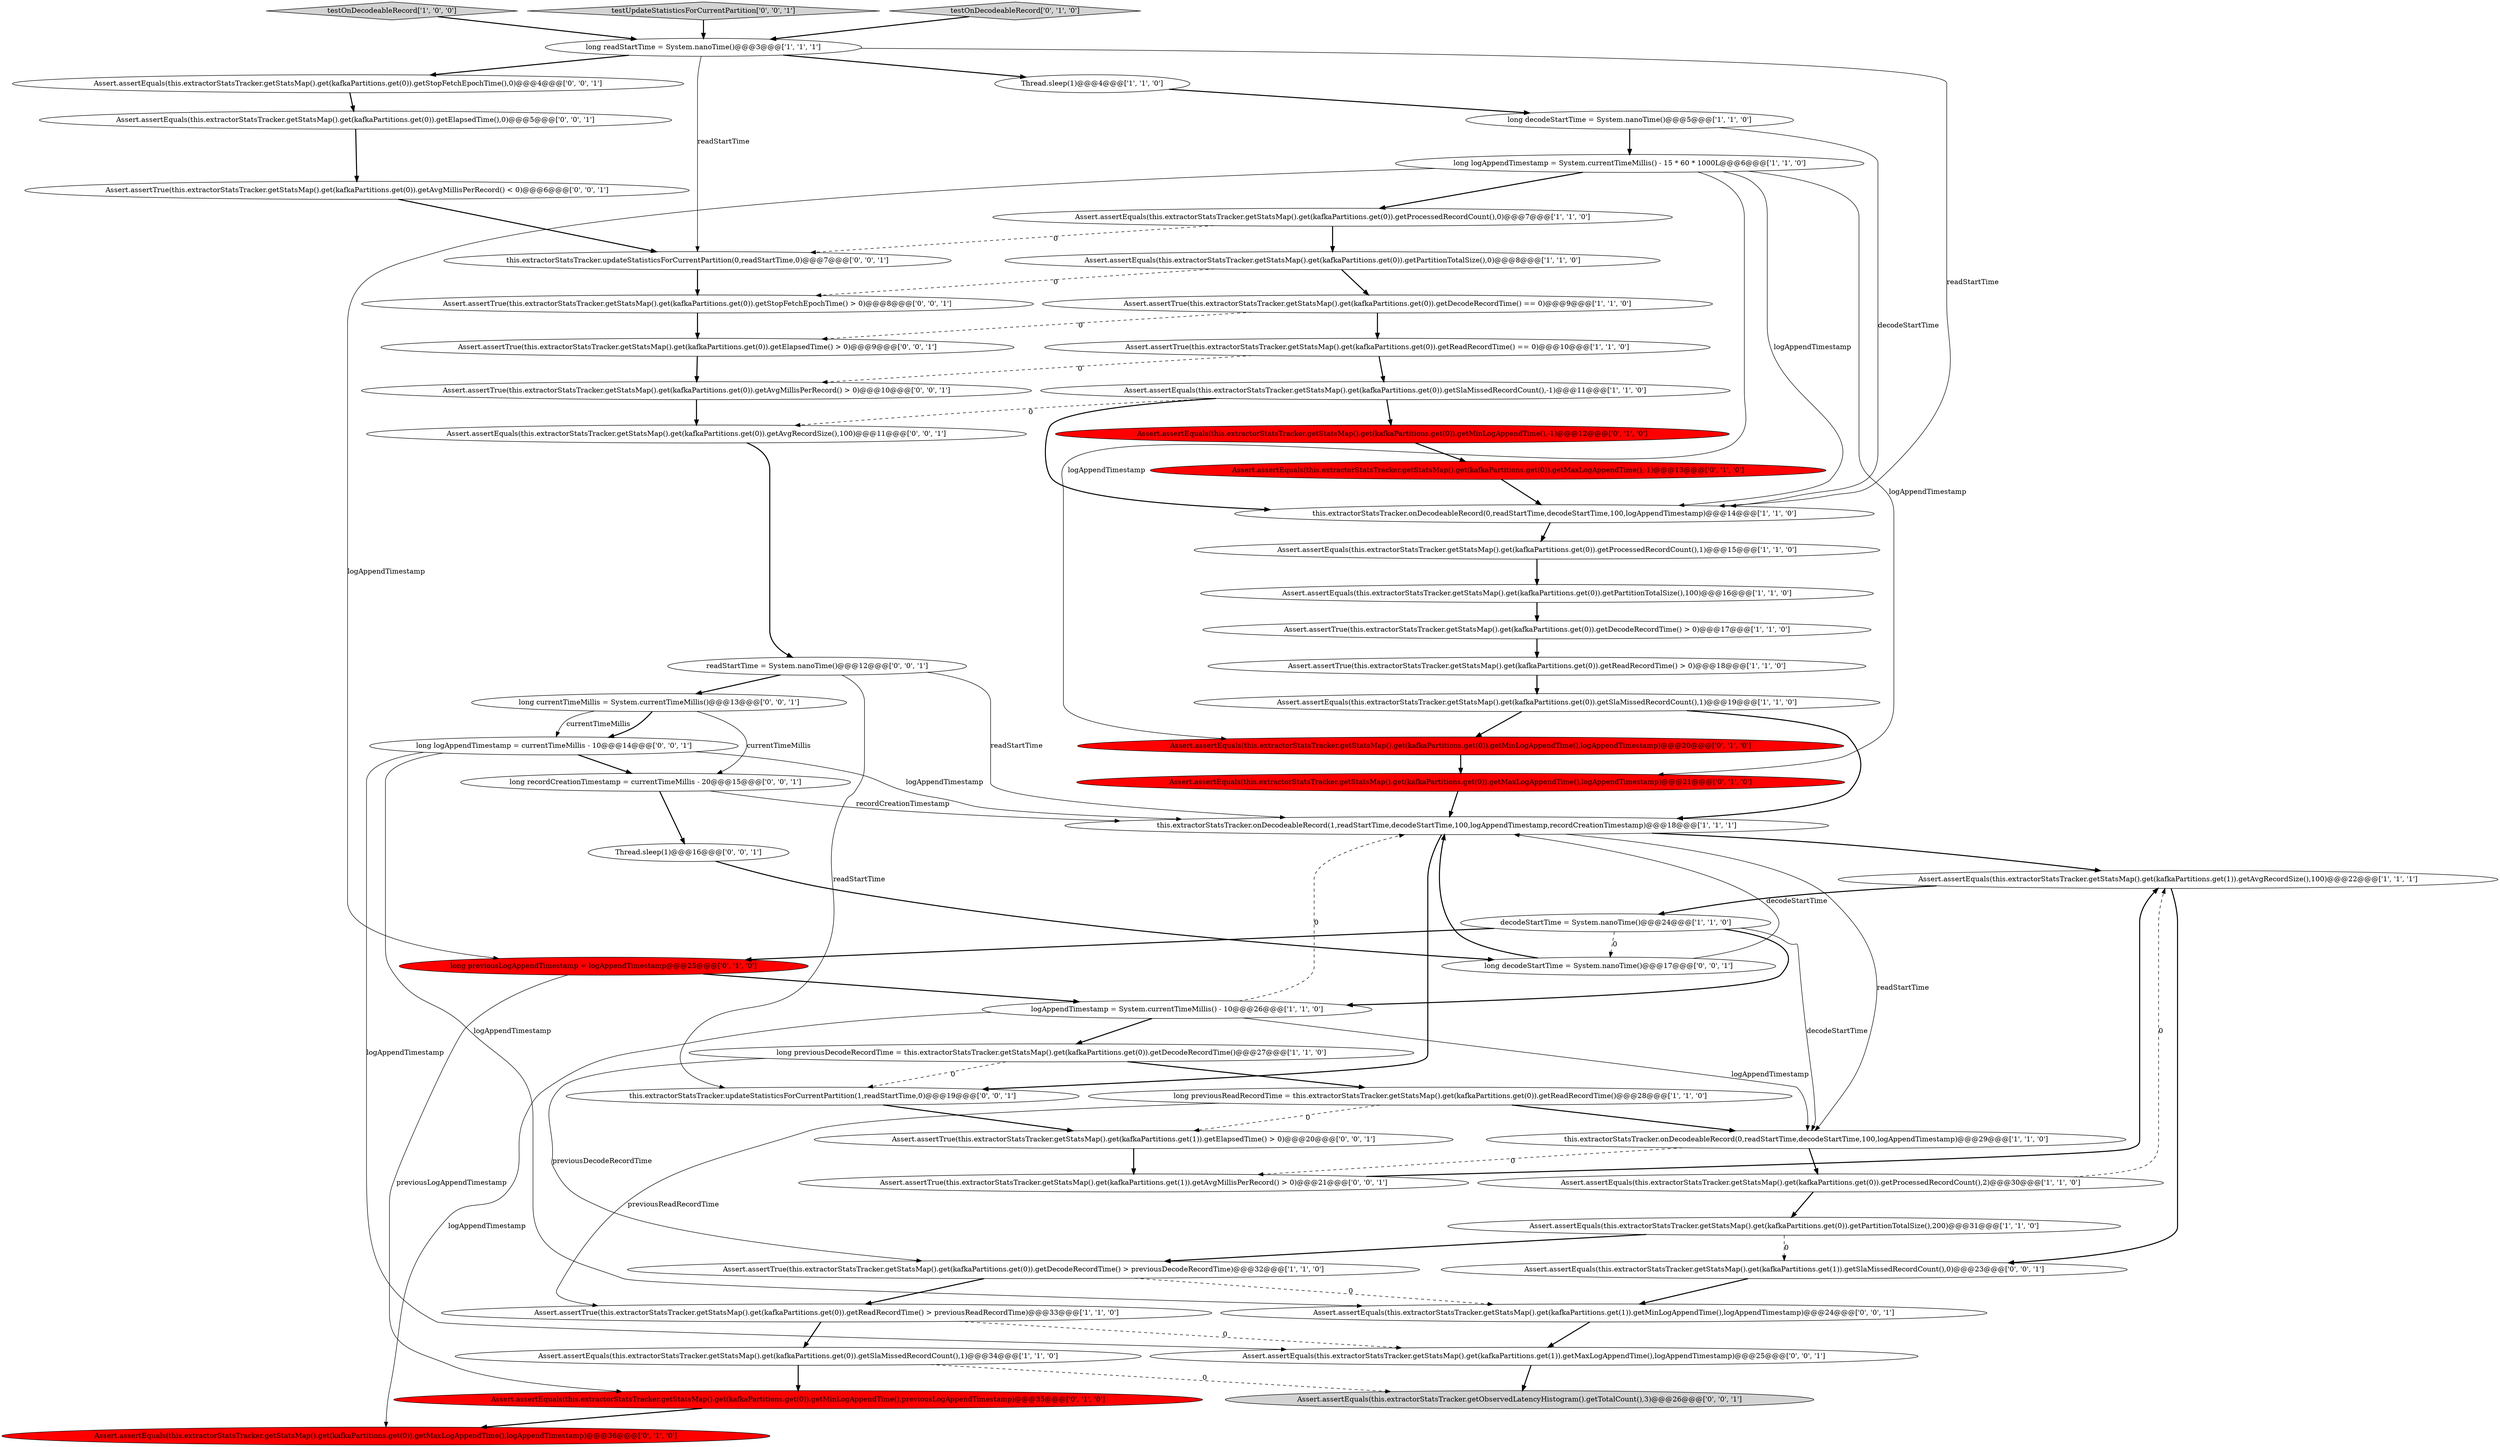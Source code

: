 digraph {
17 [style = filled, label = "Assert.assertTrue(this.extractorStatsTracker.getStatsMap().get(kafkaPartitions.get(0)).getReadRecordTime() > previousReadRecordTime)@@@33@@@['1', '1', '0']", fillcolor = white, shape = ellipse image = "AAA0AAABBB1BBB"];
26 [style = filled, label = "long decodeStartTime = System.nanoTime()@@@5@@@['1', '1', '0']", fillcolor = white, shape = ellipse image = "AAA0AAABBB1BBB"];
24 [style = filled, label = "Assert.assertTrue(this.extractorStatsTracker.getStatsMap().get(kafkaPartitions.get(0)).getReadRecordTime() == 0)@@@10@@@['1', '1', '0']", fillcolor = white, shape = ellipse image = "AAA0AAABBB1BBB"];
43 [style = filled, label = "Assert.assertTrue(this.extractorStatsTracker.getStatsMap().get(kafkaPartitions.get(1)).getElapsedTime() > 0)@@@20@@@['0', '0', '1']", fillcolor = white, shape = ellipse image = "AAA0AAABBB3BBB"];
41 [style = filled, label = "readStartTime = System.nanoTime()@@@12@@@['0', '0', '1']", fillcolor = white, shape = ellipse image = "AAA0AAABBB3BBB"];
39 [style = filled, label = "Assert.assertTrue(this.extractorStatsTracker.getStatsMap().get(kafkaPartitions.get(0)).getElapsedTime() > 0)@@@9@@@['0', '0', '1']", fillcolor = white, shape = ellipse image = "AAA0AAABBB3BBB"];
34 [style = filled, label = "long previousLogAppendTimestamp = logAppendTimestamp@@@25@@@['0', '1', '0']", fillcolor = red, shape = ellipse image = "AAA1AAABBB2BBB"];
38 [style = filled, label = "Assert.assertTrue(this.extractorStatsTracker.getStatsMap().get(kafkaPartitions.get(0)).getAvgMillisPerRecord() < 0)@@@6@@@['0', '0', '1']", fillcolor = white, shape = ellipse image = "AAA0AAABBB3BBB"];
6 [style = filled, label = "testOnDecodeableRecord['1', '0', '0']", fillcolor = lightgray, shape = diamond image = "AAA0AAABBB1BBB"];
27 [style = filled, label = "Assert.assertTrue(this.extractorStatsTracker.getStatsMap().get(kafkaPartitions.get(0)).getDecodeRecordTime() == 0)@@@9@@@['1', '1', '0']", fillcolor = white, shape = ellipse image = "AAA0AAABBB1BBB"];
8 [style = filled, label = "Assert.assertTrue(this.extractorStatsTracker.getStatsMap().get(kafkaPartitions.get(0)).getReadRecordTime() > 0)@@@18@@@['1', '1', '0']", fillcolor = white, shape = ellipse image = "AAA0AAABBB1BBB"];
1 [style = filled, label = "long previousReadRecordTime = this.extractorStatsTracker.getStatsMap().get(kafkaPartitions.get(0)).getReadRecordTime()@@@28@@@['1', '1', '0']", fillcolor = white, shape = ellipse image = "AAA0AAABBB1BBB"];
0 [style = filled, label = "this.extractorStatsTracker.onDecodeableRecord(1,readStartTime,decodeStartTime,100,logAppendTimestamp,recordCreationTimestamp)@@@18@@@['1', '1', '1']", fillcolor = white, shape = ellipse image = "AAA0AAABBB1BBB"];
18 [style = filled, label = "Assert.assertTrue(this.extractorStatsTracker.getStatsMap().get(kafkaPartitions.get(0)).getDecodeRecordTime() > 0)@@@17@@@['1', '1', '0']", fillcolor = white, shape = ellipse image = "AAA0AAABBB1BBB"];
28 [style = filled, label = "Assert.assertEquals(this.extractorStatsTracker.getStatsMap().get(kafkaPartitions.get(0)).getMaxLogAppendTime(),-1)@@@13@@@['0', '1', '0']", fillcolor = red, shape = ellipse image = "AAA1AAABBB2BBB"];
51 [style = filled, label = "long currentTimeMillis = System.currentTimeMillis()@@@13@@@['0', '0', '1']", fillcolor = white, shape = ellipse image = "AAA0AAABBB3BBB"];
12 [style = filled, label = "Assert.assertEquals(this.extractorStatsTracker.getStatsMap().get(kafkaPartitions.get(0)).getSlaMissedRecordCount(),-1)@@@11@@@['1', '1', '0']", fillcolor = white, shape = ellipse image = "AAA0AAABBB1BBB"];
15 [style = filled, label = "Assert.assertEquals(this.extractorStatsTracker.getStatsMap().get(kafkaPartitions.get(1)).getAvgRecordSize(),100)@@@22@@@['1', '1', '1']", fillcolor = white, shape = ellipse image = "AAA0AAABBB1BBB"];
40 [style = filled, label = "Thread.sleep(1)@@@16@@@['0', '0', '1']", fillcolor = white, shape = ellipse image = "AAA0AAABBB3BBB"];
20 [style = filled, label = "Assert.assertEquals(this.extractorStatsTracker.getStatsMap().get(kafkaPartitions.get(0)).getSlaMissedRecordCount(),1)@@@34@@@['1', '1', '0']", fillcolor = white, shape = ellipse image = "AAA0AAABBB1BBB"];
3 [style = filled, label = "Assert.assertEquals(this.extractorStatsTracker.getStatsMap().get(kafkaPartitions.get(0)).getPartitionTotalSize(),0)@@@8@@@['1', '1', '0']", fillcolor = white, shape = ellipse image = "AAA0AAABBB1BBB"];
13 [style = filled, label = "Assert.assertEquals(this.extractorStatsTracker.getStatsMap().get(kafkaPartitions.get(0)).getSlaMissedRecordCount(),1)@@@19@@@['1', '1', '0']", fillcolor = white, shape = ellipse image = "AAA0AAABBB1BBB"];
23 [style = filled, label = "Assert.assertEquals(this.extractorStatsTracker.getStatsMap().get(kafkaPartitions.get(0)).getPartitionTotalSize(),200)@@@31@@@['1', '1', '0']", fillcolor = white, shape = ellipse image = "AAA0AAABBB1BBB"];
42 [style = filled, label = "long decodeStartTime = System.nanoTime()@@@17@@@['0', '0', '1']", fillcolor = white, shape = ellipse image = "AAA0AAABBB3BBB"];
11 [style = filled, label = "Assert.assertEquals(this.extractorStatsTracker.getStatsMap().get(kafkaPartitions.get(0)).getProcessedRecordCount(),0)@@@7@@@['1', '1', '0']", fillcolor = white, shape = ellipse image = "AAA0AAABBB1BBB"];
2 [style = filled, label = "this.extractorStatsTracker.onDecodeableRecord(0,readStartTime,decodeStartTime,100,logAppendTimestamp)@@@29@@@['1', '1', '0']", fillcolor = white, shape = ellipse image = "AAA0AAABBB1BBB"];
22 [style = filled, label = "long readStartTime = System.nanoTime()@@@3@@@['1', '1', '1']", fillcolor = white, shape = ellipse image = "AAA0AAABBB1BBB"];
46 [style = filled, label = "Assert.assertEquals(this.extractorStatsTracker.getObservedLatencyHistogram().getTotalCount(),3)@@@26@@@['0', '0', '1']", fillcolor = lightgray, shape = ellipse image = "AAA0AAABBB3BBB"];
36 [style = filled, label = "Assert.assertEquals(this.extractorStatsTracker.getStatsMap().get(kafkaPartitions.get(1)).getMaxLogAppendTime(),logAppendTimestamp)@@@25@@@['0', '0', '1']", fillcolor = white, shape = ellipse image = "AAA0AAABBB3BBB"];
47 [style = filled, label = "Assert.assertTrue(this.extractorStatsTracker.getStatsMap().get(kafkaPartitions.get(0)).getAvgMillisPerRecord() > 0)@@@10@@@['0', '0', '1']", fillcolor = white, shape = ellipse image = "AAA0AAABBB3BBB"];
30 [style = filled, label = "Assert.assertEquals(this.extractorStatsTracker.getStatsMap().get(kafkaPartitions.get(0)).getMaxLogAppendTime(),logAppendTimestamp)@@@36@@@['0', '1', '0']", fillcolor = red, shape = ellipse image = "AAA1AAABBB2BBB"];
52 [style = filled, label = "Assert.assertEquals(this.extractorStatsTracker.getStatsMap().get(kafkaPartitions.get(0)).getAvgRecordSize(),100)@@@11@@@['0', '0', '1']", fillcolor = white, shape = ellipse image = "AAA0AAABBB3BBB"];
48 [style = filled, label = "this.extractorStatsTracker.updateStatisticsForCurrentPartition(1,readStartTime,0)@@@19@@@['0', '0', '1']", fillcolor = white, shape = ellipse image = "AAA0AAABBB3BBB"];
7 [style = filled, label = "long logAppendTimestamp = System.currentTimeMillis() - 15 * 60 * 1000L@@@6@@@['1', '1', '0']", fillcolor = white, shape = ellipse image = "AAA0AAABBB1BBB"];
4 [style = filled, label = "this.extractorStatsTracker.onDecodeableRecord(0,readStartTime,decodeStartTime,100,logAppendTimestamp)@@@14@@@['1', '1', '0']", fillcolor = white, shape = ellipse image = "AAA0AAABBB1BBB"];
49 [style = filled, label = "this.extractorStatsTracker.updateStatisticsForCurrentPartition(0,readStartTime,0)@@@7@@@['0', '0', '1']", fillcolor = white, shape = ellipse image = "AAA0AAABBB3BBB"];
56 [style = filled, label = "long recordCreationTimestamp = currentTimeMillis - 20@@@15@@@['0', '0', '1']", fillcolor = white, shape = ellipse image = "AAA0AAABBB3BBB"];
29 [style = filled, label = "Assert.assertEquals(this.extractorStatsTracker.getStatsMap().get(kafkaPartitions.get(0)).getMinLogAppendTime(),previousLogAppendTimestamp)@@@35@@@['0', '1', '0']", fillcolor = red, shape = ellipse image = "AAA1AAABBB2BBB"];
14 [style = filled, label = "Thread.sleep(1)@@@4@@@['1', '1', '0']", fillcolor = white, shape = ellipse image = "AAA0AAABBB1BBB"];
35 [style = filled, label = "Assert.assertEquals(this.extractorStatsTracker.getStatsMap().get(kafkaPartitions.get(0)).getMinLogAppendTime(),logAppendTimestamp)@@@20@@@['0', '1', '0']", fillcolor = red, shape = ellipse image = "AAA1AAABBB2BBB"];
37 [style = filled, label = "Assert.assertEquals(this.extractorStatsTracker.getStatsMap().get(kafkaPartitions.get(0)).getStopFetchEpochTime(),0)@@@4@@@['0', '0', '1']", fillcolor = white, shape = ellipse image = "AAA0AAABBB3BBB"];
32 [style = filled, label = "Assert.assertEquals(this.extractorStatsTracker.getStatsMap().get(kafkaPartitions.get(0)).getMaxLogAppendTime(),logAppendTimestamp)@@@21@@@['0', '1', '0']", fillcolor = red, shape = ellipse image = "AAA1AAABBB2BBB"];
50 [style = filled, label = "long logAppendTimestamp = currentTimeMillis - 10@@@14@@@['0', '0', '1']", fillcolor = white, shape = ellipse image = "AAA0AAABBB3BBB"];
53 [style = filled, label = "Assert.assertTrue(this.extractorStatsTracker.getStatsMap().get(kafkaPartitions.get(1)).getAvgMillisPerRecord() > 0)@@@21@@@['0', '0', '1']", fillcolor = white, shape = ellipse image = "AAA0AAABBB3BBB"];
55 [style = filled, label = "Assert.assertEquals(this.extractorStatsTracker.getStatsMap().get(kafkaPartitions.get(1)).getMinLogAppendTime(),logAppendTimestamp)@@@24@@@['0', '0', '1']", fillcolor = white, shape = ellipse image = "AAA0AAABBB3BBB"];
25 [style = filled, label = "Assert.assertEquals(this.extractorStatsTracker.getStatsMap().get(kafkaPartitions.get(0)).getProcessedRecordCount(),1)@@@15@@@['1', '1', '0']", fillcolor = white, shape = ellipse image = "AAA0AAABBB1BBB"];
19 [style = filled, label = "Assert.assertEquals(this.extractorStatsTracker.getStatsMap().get(kafkaPartitions.get(0)).getProcessedRecordCount(),2)@@@30@@@['1', '1', '0']", fillcolor = white, shape = ellipse image = "AAA0AAABBB1BBB"];
33 [style = filled, label = "Assert.assertEquals(this.extractorStatsTracker.getStatsMap().get(kafkaPartitions.get(0)).getMinLogAppendTime(),-1)@@@12@@@['0', '1', '0']", fillcolor = red, shape = ellipse image = "AAA1AAABBB2BBB"];
45 [style = filled, label = "Assert.assertTrue(this.extractorStatsTracker.getStatsMap().get(kafkaPartitions.get(0)).getStopFetchEpochTime() > 0)@@@8@@@['0', '0', '1']", fillcolor = white, shape = ellipse image = "AAA0AAABBB3BBB"];
54 [style = filled, label = "Assert.assertEquals(this.extractorStatsTracker.getStatsMap().get(kafkaPartitions.get(1)).getSlaMissedRecordCount(),0)@@@23@@@['0', '0', '1']", fillcolor = white, shape = ellipse image = "AAA0AAABBB3BBB"];
9 [style = filled, label = "logAppendTimestamp = System.currentTimeMillis() - 10@@@26@@@['1', '1', '0']", fillcolor = white, shape = ellipse image = "AAA0AAABBB1BBB"];
44 [style = filled, label = "testUpdateStatisticsForCurrentPartition['0', '0', '1']", fillcolor = lightgray, shape = diamond image = "AAA0AAABBB3BBB"];
57 [style = filled, label = "Assert.assertEquals(this.extractorStatsTracker.getStatsMap().get(kafkaPartitions.get(0)).getElapsedTime(),0)@@@5@@@['0', '0', '1']", fillcolor = white, shape = ellipse image = "AAA0AAABBB3BBB"];
16 [style = filled, label = "long previousDecodeRecordTime = this.extractorStatsTracker.getStatsMap().get(kafkaPartitions.get(0)).getDecodeRecordTime()@@@27@@@['1', '1', '0']", fillcolor = white, shape = ellipse image = "AAA0AAABBB1BBB"];
10 [style = filled, label = "decodeStartTime = System.nanoTime()@@@24@@@['1', '1', '0']", fillcolor = white, shape = ellipse image = "AAA0AAABBB1BBB"];
5 [style = filled, label = "Assert.assertEquals(this.extractorStatsTracker.getStatsMap().get(kafkaPartitions.get(0)).getPartitionTotalSize(),100)@@@16@@@['1', '1', '0']", fillcolor = white, shape = ellipse image = "AAA0AAABBB1BBB"];
21 [style = filled, label = "Assert.assertTrue(this.extractorStatsTracker.getStatsMap().get(kafkaPartitions.get(0)).getDecodeRecordTime() > previousDecodeRecordTime)@@@32@@@['1', '1', '0']", fillcolor = white, shape = ellipse image = "AAA0AAABBB1BBB"];
31 [style = filled, label = "testOnDecodeableRecord['0', '1', '0']", fillcolor = lightgray, shape = diamond image = "AAA0AAABBB2BBB"];
54->55 [style = bold, label=""];
15->10 [style = bold, label=""];
55->36 [style = bold, label=""];
34->9 [style = bold, label=""];
4->25 [style = bold, label=""];
50->36 [style = solid, label="logAppendTimestamp"];
29->30 [style = bold, label=""];
6->22 [style = bold, label=""];
22->37 [style = bold, label=""];
34->29 [style = solid, label="previousLogAppendTimestamp"];
32->0 [style = bold, label=""];
7->4 [style = solid, label="logAppendTimestamp"];
50->55 [style = solid, label="logAppendTimestamp"];
15->54 [style = bold, label=""];
50->56 [style = bold, label=""];
56->0 [style = solid, label="recordCreationTimestamp"];
0->15 [style = bold, label=""];
9->16 [style = bold, label=""];
3->27 [style = bold, label=""];
20->46 [style = dashed, label="0"];
51->50 [style = bold, label=""];
38->49 [style = bold, label=""];
22->4 [style = solid, label="readStartTime"];
50->0 [style = solid, label="logAppendTimestamp"];
48->43 [style = bold, label=""];
43->53 [style = bold, label=""];
57->38 [style = bold, label=""];
39->47 [style = bold, label=""];
24->47 [style = dashed, label="0"];
41->0 [style = solid, label="readStartTime"];
17->36 [style = dashed, label="0"];
17->20 [style = bold, label=""];
42->0 [style = solid, label="decodeStartTime"];
9->2 [style = solid, label="logAppendTimestamp"];
7->11 [style = bold, label=""];
16->21 [style = solid, label="previousDecodeRecordTime"];
26->7 [style = bold, label=""];
9->30 [style = solid, label="logAppendTimestamp"];
1->43 [style = dashed, label="0"];
33->28 [style = bold, label=""];
1->17 [style = solid, label="previousReadRecordTime"];
11->49 [style = dashed, label="0"];
36->46 [style = bold, label=""];
16->48 [style = dashed, label="0"];
10->34 [style = bold, label=""];
9->0 [style = dashed, label="0"];
12->33 [style = bold, label=""];
0->48 [style = bold, label=""];
44->22 [style = bold, label=""];
22->14 [style = bold, label=""];
56->40 [style = bold, label=""];
7->35 [style = solid, label="logAppendTimestamp"];
7->34 [style = solid, label="logAppendTimestamp"];
13->0 [style = bold, label=""];
19->15 [style = dashed, label="0"];
49->45 [style = bold, label=""];
24->12 [style = bold, label=""];
52->41 [style = bold, label=""];
35->32 [style = bold, label=""];
5->18 [style = bold, label=""];
42->0 [style = bold, label=""];
16->1 [style = bold, label=""];
11->3 [style = bold, label=""];
27->39 [style = dashed, label="0"];
3->45 [style = dashed, label="0"];
25->5 [style = bold, label=""];
10->2 [style = solid, label="decodeStartTime"];
27->24 [style = bold, label=""];
10->9 [style = bold, label=""];
18->8 [style = bold, label=""];
1->2 [style = bold, label=""];
47->52 [style = bold, label=""];
12->52 [style = dashed, label="0"];
45->39 [style = bold, label=""];
8->13 [style = bold, label=""];
37->57 [style = bold, label=""];
2->19 [style = bold, label=""];
31->22 [style = bold, label=""];
20->29 [style = bold, label=""];
21->55 [style = dashed, label="0"];
7->32 [style = solid, label="logAppendTimestamp"];
0->2 [style = solid, label="readStartTime"];
10->42 [style = dashed, label="0"];
14->26 [style = bold, label=""];
2->53 [style = dashed, label="0"];
23->54 [style = dashed, label="0"];
12->4 [style = bold, label=""];
23->21 [style = bold, label=""];
41->48 [style = solid, label="readStartTime"];
41->51 [style = bold, label=""];
19->23 [style = bold, label=""];
51->50 [style = solid, label="currentTimeMillis"];
53->15 [style = bold, label=""];
51->56 [style = solid, label="currentTimeMillis"];
22->49 [style = solid, label="readStartTime"];
13->35 [style = bold, label=""];
21->17 [style = bold, label=""];
40->42 [style = bold, label=""];
26->4 [style = solid, label="decodeStartTime"];
28->4 [style = bold, label=""];
}
